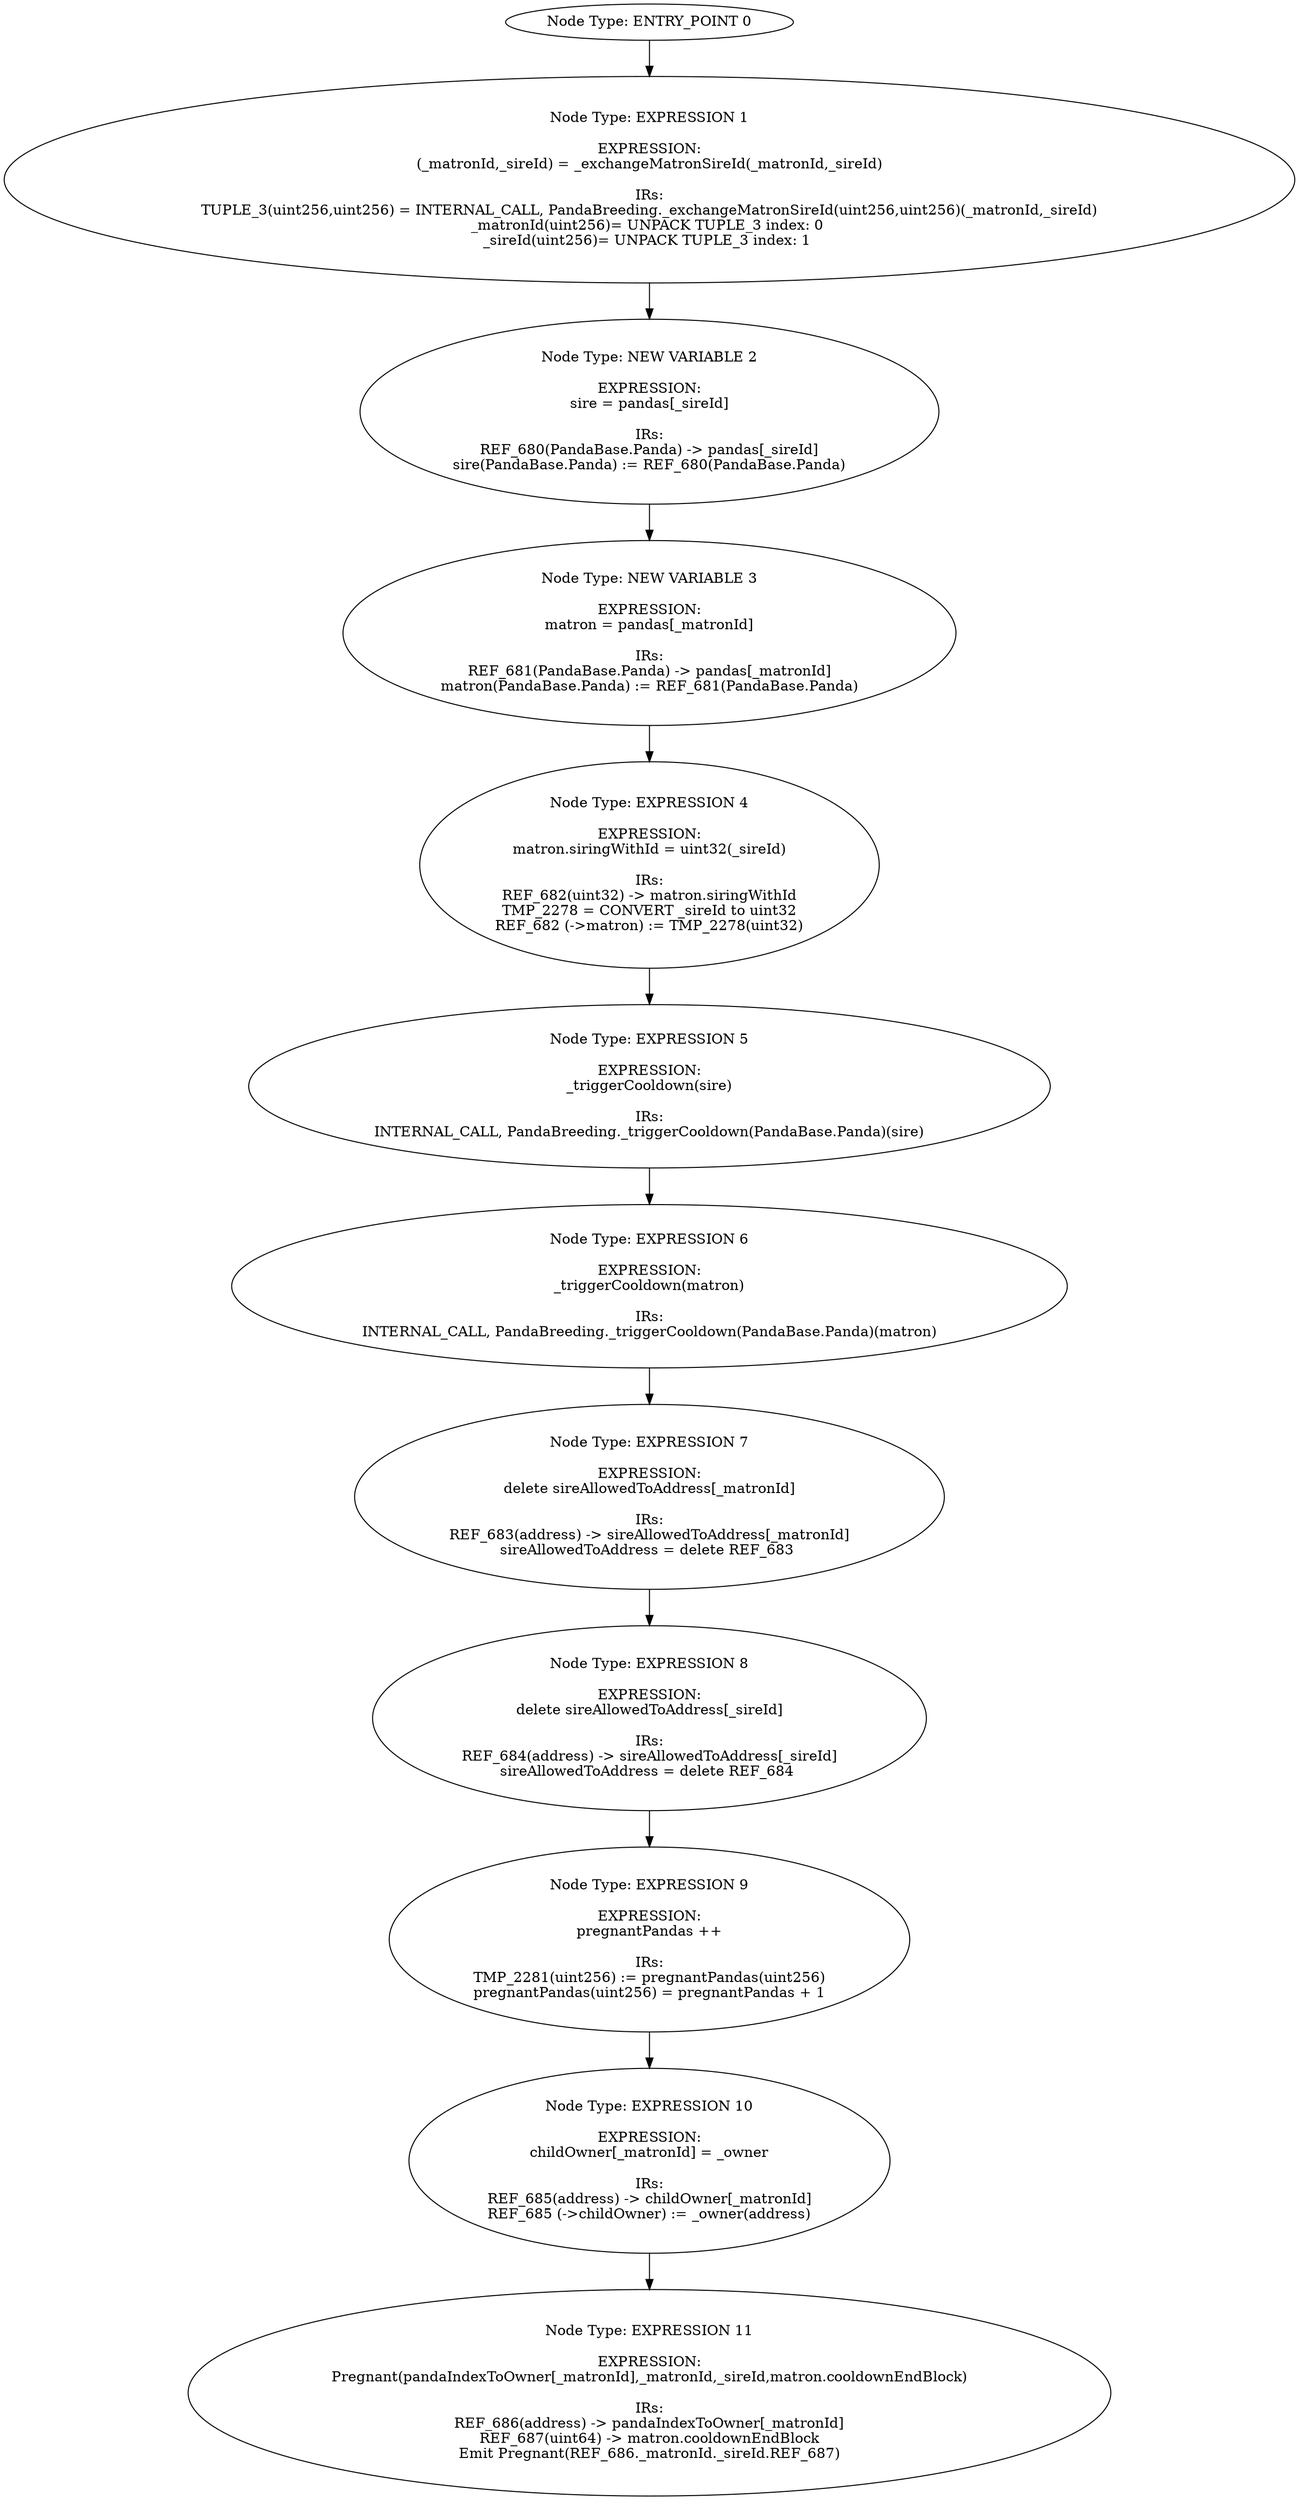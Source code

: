 digraph{
0[label="Node Type: ENTRY_POINT 0
"];
0->1;
1[label="Node Type: EXPRESSION 1

EXPRESSION:
(_matronId,_sireId) = _exchangeMatronSireId(_matronId,_sireId)

IRs:
TUPLE_3(uint256,uint256) = INTERNAL_CALL, PandaBreeding._exchangeMatronSireId(uint256,uint256)(_matronId,_sireId)
_matronId(uint256)= UNPACK TUPLE_3 index: 0 
_sireId(uint256)= UNPACK TUPLE_3 index: 1 "];
1->2;
2[label="Node Type: NEW VARIABLE 2

EXPRESSION:
sire = pandas[_sireId]

IRs:
REF_680(PandaBase.Panda) -> pandas[_sireId]
sire(PandaBase.Panda) := REF_680(PandaBase.Panda)"];
2->3;
3[label="Node Type: NEW VARIABLE 3

EXPRESSION:
matron = pandas[_matronId]

IRs:
REF_681(PandaBase.Panda) -> pandas[_matronId]
matron(PandaBase.Panda) := REF_681(PandaBase.Panda)"];
3->4;
4[label="Node Type: EXPRESSION 4

EXPRESSION:
matron.siringWithId = uint32(_sireId)

IRs:
REF_682(uint32) -> matron.siringWithId
TMP_2278 = CONVERT _sireId to uint32
REF_682 (->matron) := TMP_2278(uint32)"];
4->5;
5[label="Node Type: EXPRESSION 5

EXPRESSION:
_triggerCooldown(sire)

IRs:
INTERNAL_CALL, PandaBreeding._triggerCooldown(PandaBase.Panda)(sire)"];
5->6;
6[label="Node Type: EXPRESSION 6

EXPRESSION:
_triggerCooldown(matron)

IRs:
INTERNAL_CALL, PandaBreeding._triggerCooldown(PandaBase.Panda)(matron)"];
6->7;
7[label="Node Type: EXPRESSION 7

EXPRESSION:
delete sireAllowedToAddress[_matronId]

IRs:
REF_683(address) -> sireAllowedToAddress[_matronId]
sireAllowedToAddress = delete REF_683 "];
7->8;
8[label="Node Type: EXPRESSION 8

EXPRESSION:
delete sireAllowedToAddress[_sireId]

IRs:
REF_684(address) -> sireAllowedToAddress[_sireId]
sireAllowedToAddress = delete REF_684 "];
8->9;
9[label="Node Type: EXPRESSION 9

EXPRESSION:
pregnantPandas ++

IRs:
TMP_2281(uint256) := pregnantPandas(uint256)
pregnantPandas(uint256) = pregnantPandas + 1"];
9->10;
10[label="Node Type: EXPRESSION 10

EXPRESSION:
childOwner[_matronId] = _owner

IRs:
REF_685(address) -> childOwner[_matronId]
REF_685 (->childOwner) := _owner(address)"];
10->11;
11[label="Node Type: EXPRESSION 11

EXPRESSION:
Pregnant(pandaIndexToOwner[_matronId],_matronId,_sireId,matron.cooldownEndBlock)

IRs:
REF_686(address) -> pandaIndexToOwner[_matronId]
REF_687(uint64) -> matron.cooldownEndBlock
Emit Pregnant(REF_686._matronId._sireId.REF_687)"];
}
